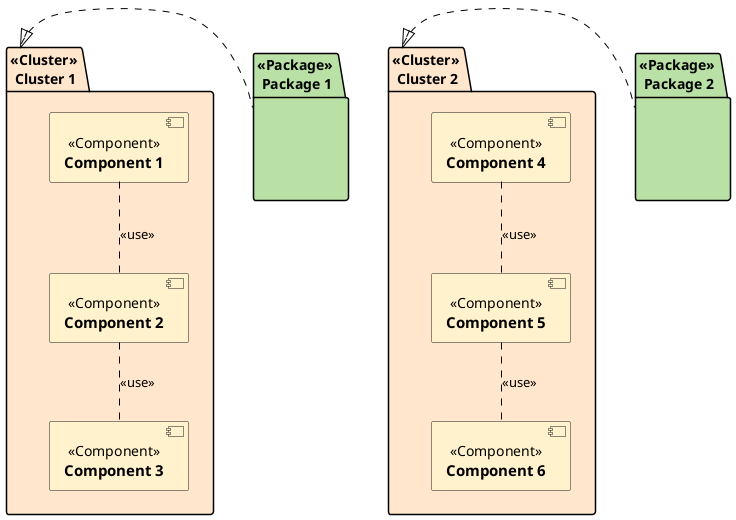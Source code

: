 @startuml cluster package
'left to right direction
skinparam component {
    backgroundColor<<Component>> #fff2cc
    FontStyle normal
}

folder "<<Cluster>> \nCluster 1" as f1 #ffe6cc {
        [===Component 1] <<Component>> as c1
        [===Component 2] <<Component>> as c2
        [===Component 3] <<Component>> as c3
}

folder "<<Cluster>> \nCluster 2" as f2 #ffe6cc {
        [===Component 4] <<Component>> as c4
        [===Component 5] <<Component>> as c5
        [===Component 6] <<Component>> as c6
}

package "<<Package>> \nPackage 1" as p1 #b9e0a5{
    label "\n" as la1
}

package "<<Package>> \nPackage 2" as p2 #b9e0a5{
    label "\n" as la2
}

c1 -d- c2 #black;line.dashed;:<<use>>
c2 -d- c3 #black;line.dashed;:<<use>>
c4 -d- c5 #black;line.dashed;:<<use>>
c5 -d- c6 #black;line.dashed;:<<use>>
p1 -l-|> f1  #black;line.dashed;
p2 -l-|> f2  #black;line.dashed;

@enduml